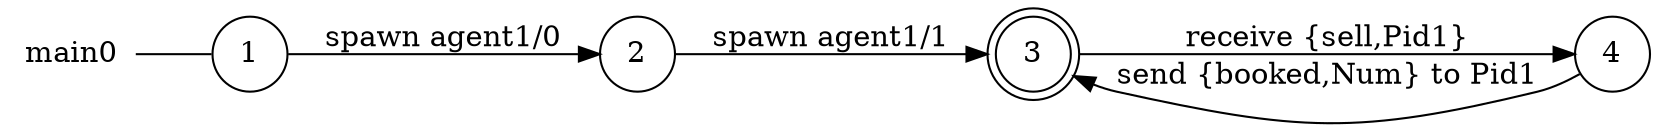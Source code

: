 digraph main0 {
	rankdir="LR";
	n_0 [label="main0", shape="plaintext"];
	n_1 [id="5", shape=circle, label="4"];
	n_2 [id="1", shape=circle, label="1"];
	n_0 -> n_2 [arrowhead=none];
	n_3 [id="2", shape=doublecircle, label="3"];
	n_4 [id="3", shape=circle, label="2"];

	n_4 -> n_3 [id="[$e|1]", label="spawn agent1/1"];
	n_2 -> n_4 [id="[$e|2]", label="spawn agent1/0"];
	n_1 -> n_3 [id="[$e|5]", label="send {booked,Num} to Pid1"];
	n_3 -> n_1 [id="[$e|0]", label="receive {sell,Pid1}"];
}
